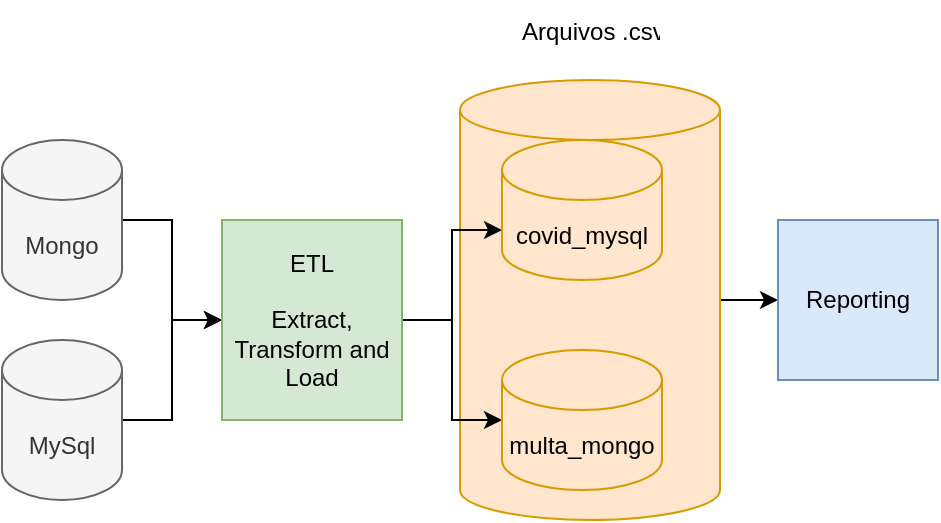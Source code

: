 <mxfile version="15.9.6" type="github"><diagram id="qMkqEGbiWhOaJR7-j5VW" name="Page-1"><mxGraphModel dx="868" dy="482" grid="1" gridSize="10" guides="1" tooltips="1" connect="1" arrows="1" fold="1" page="1" pageScale="1" pageWidth="827" pageHeight="1169" math="0" shadow="0"><root><mxCell id="0"/><mxCell id="1" parent="0"/><mxCell id="aWT13BtmB5jxo0pSSmGH-5" style="edgeStyle=orthogonalEdgeStyle;rounded=0;orthogonalLoop=1;jettySize=auto;html=1;exitX=1;exitY=0.5;exitDx=0;exitDy=0;exitPerimeter=0;entryX=0;entryY=0.5;entryDx=0;entryDy=0;" edge="1" parent="1" source="aWT13BtmB5jxo0pSSmGH-1" target="aWT13BtmB5jxo0pSSmGH-4"><mxGeometry relative="1" as="geometry"/></mxCell><mxCell id="aWT13BtmB5jxo0pSSmGH-1" value="Mongo" style="shape=cylinder3;whiteSpace=wrap;html=1;boundedLbl=1;backgroundOutline=1;size=15;fillColor=#f5f5f5;fontColor=#333333;strokeColor=#666666;" vertex="1" parent="1"><mxGeometry x="120" y="130" width="60" height="80" as="geometry"/></mxCell><mxCell id="aWT13BtmB5jxo0pSSmGH-6" style="edgeStyle=orthogonalEdgeStyle;rounded=0;orthogonalLoop=1;jettySize=auto;html=1;exitX=1;exitY=0.5;exitDx=0;exitDy=0;exitPerimeter=0;entryX=0;entryY=0.5;entryDx=0;entryDy=0;" edge="1" parent="1" source="aWT13BtmB5jxo0pSSmGH-2" target="aWT13BtmB5jxo0pSSmGH-4"><mxGeometry relative="1" as="geometry"/></mxCell><mxCell id="aWT13BtmB5jxo0pSSmGH-2" value="MySql" style="shape=cylinder3;whiteSpace=wrap;html=1;boundedLbl=1;backgroundOutline=1;size=15;fillColor=#f5f5f5;fontColor=#333333;strokeColor=#666666;" vertex="1" parent="1"><mxGeometry x="120" y="230" width="60" height="80" as="geometry"/></mxCell><mxCell id="aWT13BtmB5jxo0pSSmGH-14" style="edgeStyle=orthogonalEdgeStyle;rounded=0;orthogonalLoop=1;jettySize=auto;html=1;exitX=1;exitY=0.5;exitDx=0;exitDy=0;exitPerimeter=0;entryX=0;entryY=0.5;entryDx=0;entryDy=0;" edge="1" parent="1" source="aWT13BtmB5jxo0pSSmGH-11" target="aWT13BtmB5jxo0pSSmGH-13"><mxGeometry relative="1" as="geometry"/></mxCell><mxCell id="aWT13BtmB5jxo0pSSmGH-11" value="" style="shape=cylinder3;whiteSpace=wrap;html=1;boundedLbl=1;backgroundOutline=1;size=15;fillColor=#ffe6cc;strokeColor=#d79b00;" vertex="1" parent="1"><mxGeometry x="349" y="100" width="130" height="220" as="geometry"/></mxCell><mxCell id="aWT13BtmB5jxo0pSSmGH-9" style="edgeStyle=orthogonalEdgeStyle;rounded=0;orthogonalLoop=1;jettySize=auto;html=1;exitX=1;exitY=0.5;exitDx=0;exitDy=0;entryX=0;entryY=0;entryDx=0;entryDy=45;entryPerimeter=0;" edge="1" parent="1" source="aWT13BtmB5jxo0pSSmGH-4" target="aWT13BtmB5jxo0pSSmGH-7"><mxGeometry relative="1" as="geometry"/></mxCell><mxCell id="aWT13BtmB5jxo0pSSmGH-10" style="edgeStyle=orthogonalEdgeStyle;rounded=0;orthogonalLoop=1;jettySize=auto;html=1;exitX=1;exitY=0.5;exitDx=0;exitDy=0;" edge="1" parent="1" source="aWT13BtmB5jxo0pSSmGH-4" target="aWT13BtmB5jxo0pSSmGH-8"><mxGeometry relative="1" as="geometry"/></mxCell><mxCell id="aWT13BtmB5jxo0pSSmGH-4" value="ETL&lt;br&gt;&lt;br&gt;Extract, Transform and Load" style="rounded=0;whiteSpace=wrap;html=1;fillColor=#d5e8d4;strokeColor=#82b366;" vertex="1" parent="1"><mxGeometry x="230" y="170" width="90" height="100" as="geometry"/></mxCell><mxCell id="aWT13BtmB5jxo0pSSmGH-7" value="covid_mysql" style="shape=cylinder3;whiteSpace=wrap;html=1;boundedLbl=1;backgroundOutline=1;size=15;fillColor=#ffe6cc;strokeColor=#d79b00;" vertex="1" parent="1"><mxGeometry x="370" y="130" width="80" height="70" as="geometry"/></mxCell><mxCell id="aWT13BtmB5jxo0pSSmGH-8" value="multa_mongo" style="shape=cylinder3;whiteSpace=wrap;html=1;boundedLbl=1;backgroundOutline=1;size=15;fillColor=#ffe6cc;strokeColor=#d79b00;" vertex="1" parent="1"><mxGeometry x="370" y="235" width="80" height="70" as="geometry"/></mxCell><mxCell id="aWT13BtmB5jxo0pSSmGH-12" value="Arquivos .csv" style="text;strokeColor=none;fillColor=none;align=left;verticalAlign=middle;spacingLeft=4;spacingRight=4;overflow=hidden;points=[[0,0.5],[1,0.5]];portConstraint=eastwest;rotatable=0;" vertex="1" parent="1"><mxGeometry x="374" y="60" width="80" height="30" as="geometry"/></mxCell><mxCell id="aWT13BtmB5jxo0pSSmGH-13" value="Reporting" style="whiteSpace=wrap;html=1;aspect=fixed;fillColor=#dae8fc;strokeColor=#6c8ebf;" vertex="1" parent="1"><mxGeometry x="508" y="170" width="80" height="80" as="geometry"/></mxCell></root></mxGraphModel></diagram></mxfile>